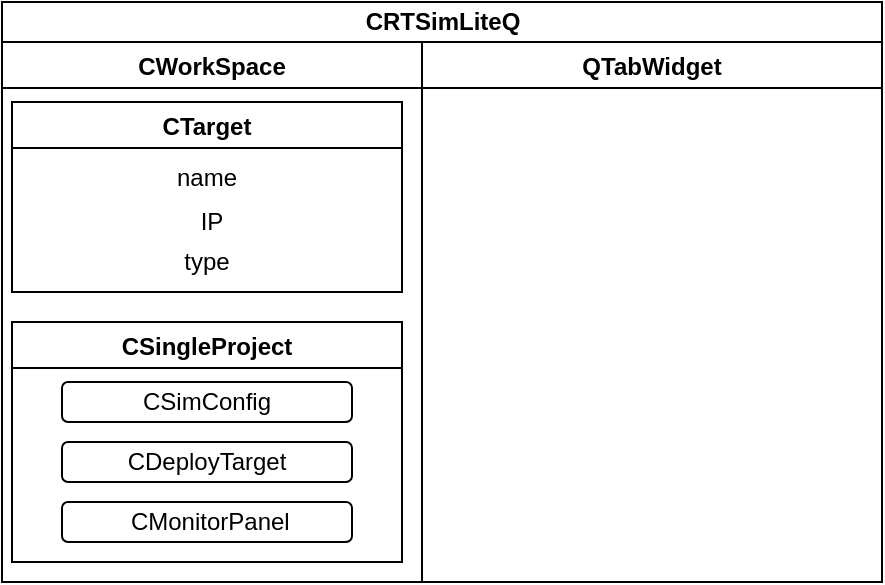 <mxfile version="20.2.7" type="github">
  <diagram id="prtHgNgQTEPvFCAcTncT" name="Page-1">
    <mxGraphModel dx="881" dy="394" grid="1" gridSize="10" guides="1" tooltips="1" connect="1" arrows="1" fold="1" page="1" pageScale="1" pageWidth="827" pageHeight="1169" math="0" shadow="0">
      <root>
        <mxCell id="0" />
        <mxCell id="1" parent="0" />
        <mxCell id="dNxyNK7c78bLwvsdeMH5-11" value="CRTSimLiteQ" style="swimlane;html=1;startSize=20;horizontal=1;containerType=tree;glass=0;" parent="1" vertex="1">
          <mxGeometry x="40" y="80" width="440" height="290" as="geometry" />
        </mxCell>
        <mxCell id="ayUohLpm4s5QinlUl92y-2" value="CWorkSpace" style="swimlane;" parent="dNxyNK7c78bLwvsdeMH5-11" vertex="1">
          <mxGeometry y="20" width="210" height="270" as="geometry" />
        </mxCell>
        <mxCell id="ayUohLpm4s5QinlUl92y-4" value="CTarget" style="swimlane;" parent="ayUohLpm4s5QinlUl92y-2" vertex="1">
          <mxGeometry x="5" y="30" width="195" height="95" as="geometry" />
        </mxCell>
        <mxCell id="ayUohLpm4s5QinlUl92y-10" value="name" style="text;html=1;strokeColor=none;fillColor=none;align=center;verticalAlign=middle;whiteSpace=wrap;rounded=0;" parent="ayUohLpm4s5QinlUl92y-4" vertex="1">
          <mxGeometry x="30" y="25" width="135" height="25" as="geometry" />
        </mxCell>
        <mxCell id="ayUohLpm4s5QinlUl92y-20" value="IP" style="text;html=1;strokeColor=none;fillColor=none;align=center;verticalAlign=middle;whiteSpace=wrap;rounded=0;" parent="ayUohLpm4s5QinlUl92y-4" vertex="1">
          <mxGeometry x="30" y="40" width="140" height="40" as="geometry" />
        </mxCell>
        <mxCell id="ayUohLpm4s5QinlUl92y-21" value="type" style="text;html=1;strokeColor=none;fillColor=none;align=center;verticalAlign=middle;whiteSpace=wrap;rounded=0;" parent="ayUohLpm4s5QinlUl92y-4" vertex="1">
          <mxGeometry x="30" y="65" width="135" height="30" as="geometry" />
        </mxCell>
        <mxCell id="ayUohLpm4s5QinlUl92y-5" value="CSingleProject" style="swimlane;" parent="ayUohLpm4s5QinlUl92y-2" vertex="1">
          <mxGeometry x="5" y="140" width="195" height="120" as="geometry" />
        </mxCell>
        <mxCell id="ayUohLpm4s5QinlUl92y-7" value="CSimConfig" style="rounded=1;whiteSpace=wrap;html=1;" parent="ayUohLpm4s5QinlUl92y-5" vertex="1">
          <mxGeometry x="25" y="30" width="145" height="20" as="geometry" />
        </mxCell>
        <mxCell id="ayUohLpm4s5QinlUl92y-8" value="CDeployTarget" style="rounded=1;whiteSpace=wrap;html=1;" parent="ayUohLpm4s5QinlUl92y-5" vertex="1">
          <mxGeometry x="25" y="60" width="145" height="20" as="geometry" />
        </mxCell>
        <mxCell id="ayUohLpm4s5QinlUl92y-9" value="&amp;nbsp;CMonitorPanel" style="rounded=1;whiteSpace=wrap;html=1;" parent="ayUohLpm4s5QinlUl92y-5" vertex="1">
          <mxGeometry x="25" y="90" width="145" height="20" as="geometry" />
        </mxCell>
        <mxCell id="ayUohLpm4s5QinlUl92y-3" value="QTabWidget" style="swimlane;" parent="dNxyNK7c78bLwvsdeMH5-11" vertex="1">
          <mxGeometry x="210" y="20" width="230" height="270" as="geometry" />
        </mxCell>
      </root>
    </mxGraphModel>
  </diagram>
</mxfile>
